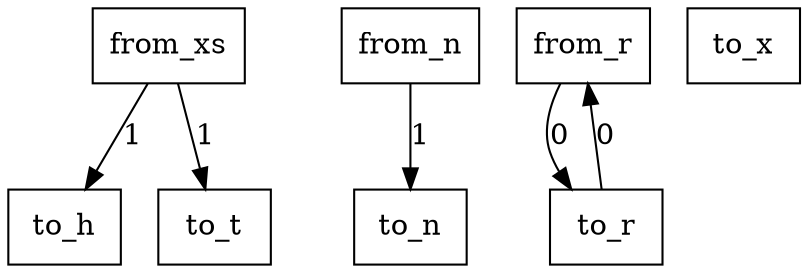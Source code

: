 digraph {
    graph [rankdir=TB
          ,bgcolor=transparent];
    node [shape=box
         ,fillcolor=white
         ,style=filled];
    0 [label=<from_xs>];
    1 [label=<from_n>];
    2 [label=<from_r>];
    3 [label=<to_n>];
    4 [label=<to_r>];
    5 [label=<to_h>];
    6 [label=<to_x>];
    7 [label=<to_t>];
    0 -> 5 [label=1];
    0 -> 7 [label=1];
    1 -> 3 [label=1];
    2 -> 4 [label=0];
    4 -> 2 [label=0];
}